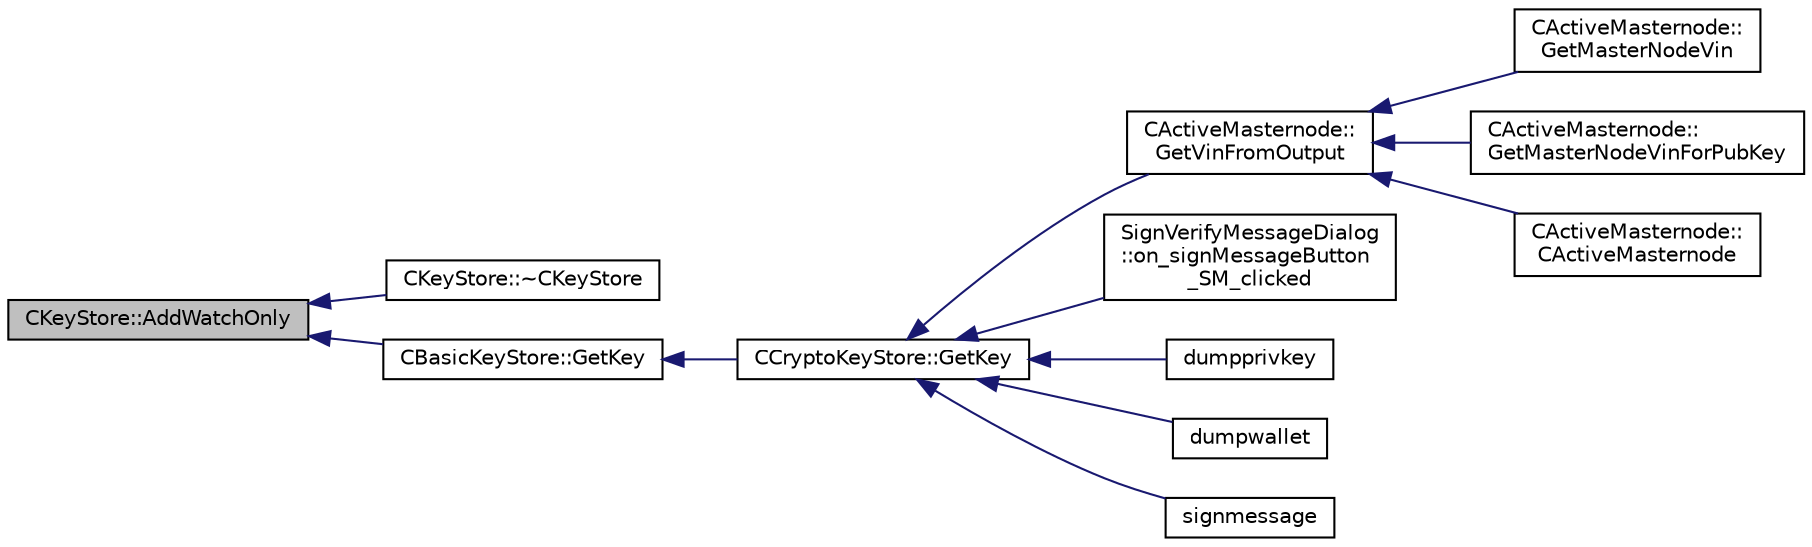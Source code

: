 digraph "CKeyStore::AddWatchOnly"
{
  edge [fontname="Helvetica",fontsize="10",labelfontname="Helvetica",labelfontsize="10"];
  node [fontname="Helvetica",fontsize="10",shape=record];
  rankdir="LR";
  Node94 [label="CKeyStore::AddWatchOnly",height=0.2,width=0.4,color="black", fillcolor="grey75", style="filled", fontcolor="black"];
  Node94 -> Node95 [dir="back",color="midnightblue",fontsize="10",style="solid",fontname="Helvetica"];
  Node95 [label="CKeyStore::~CKeyStore",height=0.2,width=0.4,color="black", fillcolor="white", style="filled",URL="$d0/dc3/class_c_key_store.html#a9bfaef2bcd6effc467a96043f44044a0"];
  Node94 -> Node96 [dir="back",color="midnightblue",fontsize="10",style="solid",fontname="Helvetica"];
  Node96 [label="CBasicKeyStore::GetKey",height=0.2,width=0.4,color="black", fillcolor="white", style="filled",URL="$db/db1/class_c_basic_key_store.html#a69328ee642e4234922356f59876e956d"];
  Node96 -> Node97 [dir="back",color="midnightblue",fontsize="10",style="solid",fontname="Helvetica"];
  Node97 [label="CCryptoKeyStore::GetKey",height=0.2,width=0.4,color="black", fillcolor="white", style="filled",URL="$db/dad/class_c_crypto_key_store.html#af46ec271fffb65a113702ba40a3738c8"];
  Node97 -> Node98 [dir="back",color="midnightblue",fontsize="10",style="solid",fontname="Helvetica"];
  Node98 [label="CActiveMasternode::\lGetVinFromOutput",height=0.2,width=0.4,color="black", fillcolor="white", style="filled",URL="$d9/d29/class_c_active_masternode.html#abc2ae1e24001f80ace4bbea2b6453944"];
  Node98 -> Node99 [dir="back",color="midnightblue",fontsize="10",style="solid",fontname="Helvetica"];
  Node99 [label="CActiveMasternode::\lGetMasterNodeVin",height=0.2,width=0.4,color="black", fillcolor="white", style="filled",URL="$d9/d29/class_c_active_masternode.html#adc93036b86ee9ef6abe5e0b783a51283"];
  Node98 -> Node100 [dir="back",color="midnightblue",fontsize="10",style="solid",fontname="Helvetica"];
  Node100 [label="CActiveMasternode::\lGetMasterNodeVinForPubKey",height=0.2,width=0.4,color="black", fillcolor="white", style="filled",URL="$d9/d29/class_c_active_masternode.html#ada17e6bbfd69a3acf166b49c10365da4"];
  Node98 -> Node101 [dir="back",color="midnightblue",fontsize="10",style="solid",fontname="Helvetica"];
  Node101 [label="CActiveMasternode::\lCActiveMasternode",height=0.2,width=0.4,color="black", fillcolor="white", style="filled",URL="$d9/d29/class_c_active_masternode.html#a7ffb946d1b2aad0054d3b3efce8c0543"];
  Node97 -> Node102 [dir="back",color="midnightblue",fontsize="10",style="solid",fontname="Helvetica"];
  Node102 [label="SignVerifyMessageDialog\l::on_signMessageButton\l_SM_clicked",height=0.2,width=0.4,color="black", fillcolor="white", style="filled",URL="$d1/d26/class_sign_verify_message_dialog.html#a2ef91b4ace68d63ab1c1d3cc6c13b5f9"];
  Node97 -> Node103 [dir="back",color="midnightblue",fontsize="10",style="solid",fontname="Helvetica"];
  Node103 [label="dumpprivkey",height=0.2,width=0.4,color="black", fillcolor="white", style="filled",URL="$dc/dbf/rpcdump_8cpp.html#a4010fb238298e15c540d3e5ecd60f858"];
  Node97 -> Node104 [dir="back",color="midnightblue",fontsize="10",style="solid",fontname="Helvetica"];
  Node104 [label="dumpwallet",height=0.2,width=0.4,color="black", fillcolor="white", style="filled",URL="$dc/dbf/rpcdump_8cpp.html#a831ddf746d4f2500ba6f6c07f63445cd"];
  Node97 -> Node105 [dir="back",color="midnightblue",fontsize="10",style="solid",fontname="Helvetica"];
  Node105 [label="signmessage",height=0.2,width=0.4,color="black", fillcolor="white", style="filled",URL="$df/d1d/rpcwallet_8cpp.html#a315b42a2c859c4b50a54c1b05984928c"];
}

